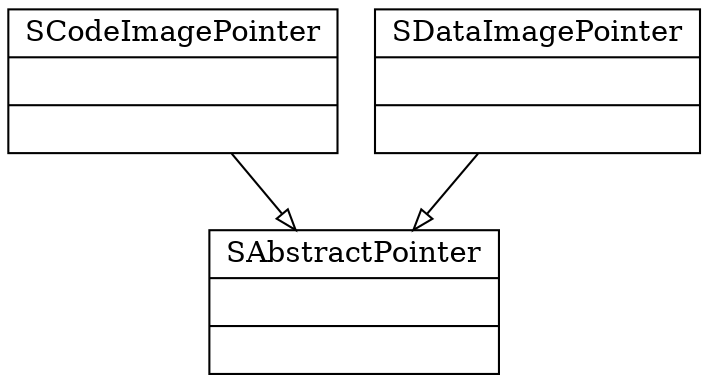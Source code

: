 digraph pointers
{

	node [shape=record];
	edge [arrowhead="onormal"];

    // nodes

	abstract[label="{SAbstractPointer||}"];
	code[label="{SCodeImagePointer||}"];
	data[label="{SDataImagePointer||}"];

    // edges
	
	data -> abstract;
	code -> abstract;

}